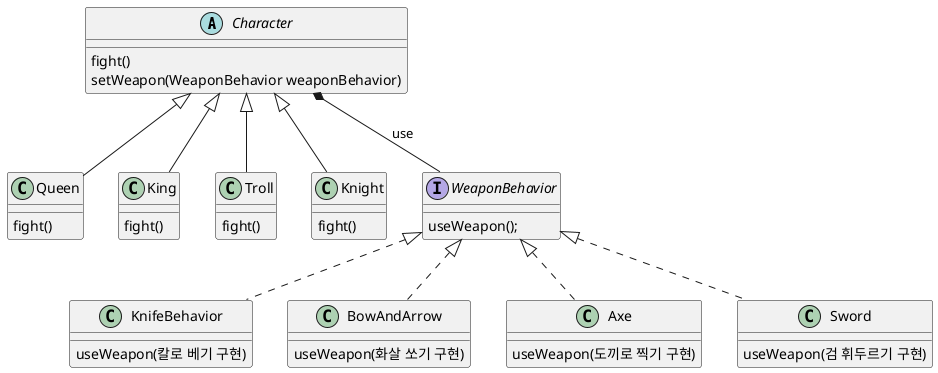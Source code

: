@startuml

abstract class Character {
    fight()
    setWeapon(WeaponBehavior weaponBehavior)
}

class Queen extends Character {
    fight()
}

class King extends Character {
    fight()
}

class Troll extends Character {
    fight()
}

class Knight extends Character {
    fight()
}

interface WeaponBehavior {
    useWeapon();
}

class KnifeBehavior implements WeaponBehavior {
    useWeapon(칼로 베기 구현)
}

class BowAndArrow implements WeaponBehavior {
    useWeapon(화살 쏘기 구현)
}

class Axe implements WeaponBehavior {
    useWeapon(도끼로 찍기 구현)
}

class Sword implements WeaponBehavior {
    useWeapon(검 휘두르기 구현)
}

Character *-- WeaponBehavior : use




@enduml